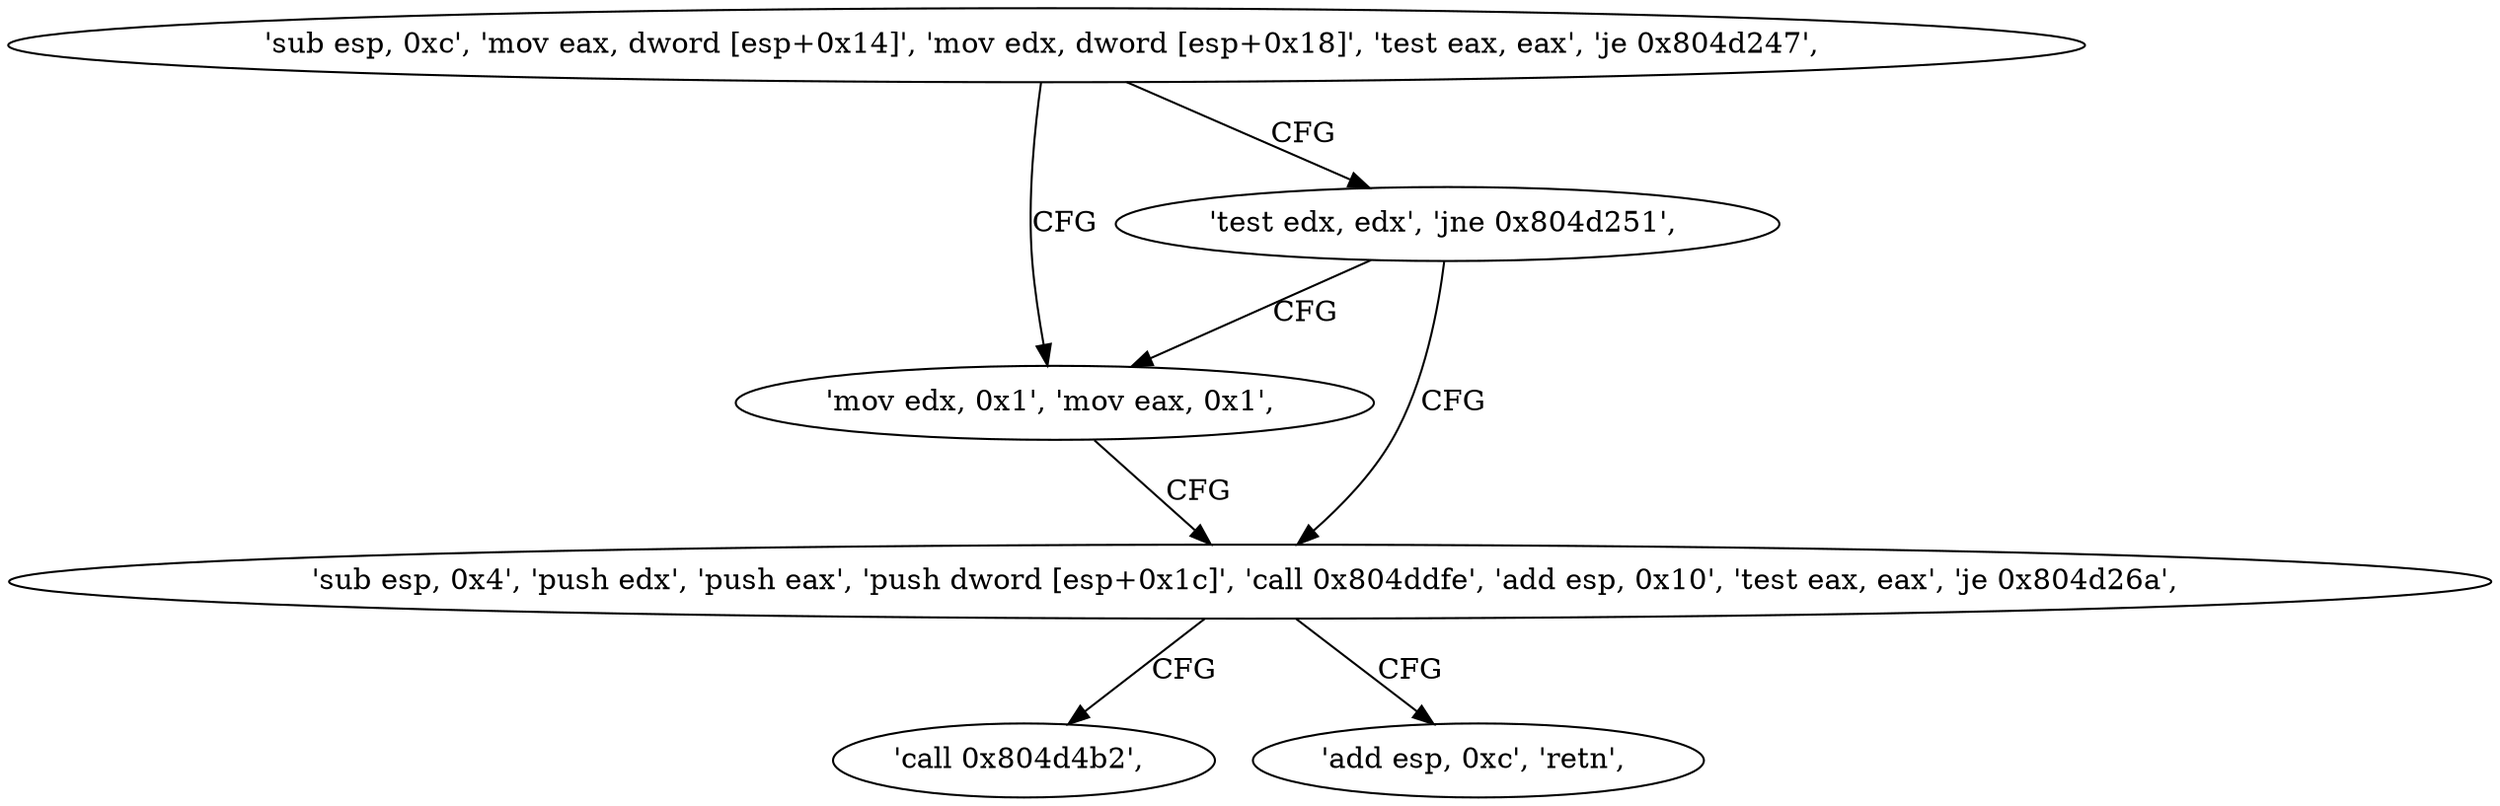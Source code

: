 digraph "func" {
"134533684" [label = "'sub esp, 0xc', 'mov eax, dword [esp+0x14]', 'mov edx, dword [esp+0x18]', 'test eax, eax', 'je 0x804d247', " ]
"134533703" [label = "'mov edx, 0x1', 'mov eax, 0x1', " ]
"134533699" [label = "'test edx, edx', 'jne 0x804d251', " ]
"134533713" [label = "'sub esp, 0x4', 'push edx', 'push eax', 'push dword [esp+0x1c]', 'call 0x804ddfe', 'add esp, 0x10', 'test eax, eax', 'je 0x804d26a', " ]
"134533738" [label = "'call 0x804d4b2', " ]
"134533734" [label = "'add esp, 0xc', 'retn', " ]
"134533684" -> "134533703" [ label = "CFG" ]
"134533684" -> "134533699" [ label = "CFG" ]
"134533703" -> "134533713" [ label = "CFG" ]
"134533699" -> "134533713" [ label = "CFG" ]
"134533699" -> "134533703" [ label = "CFG" ]
"134533713" -> "134533738" [ label = "CFG" ]
"134533713" -> "134533734" [ label = "CFG" ]
}
